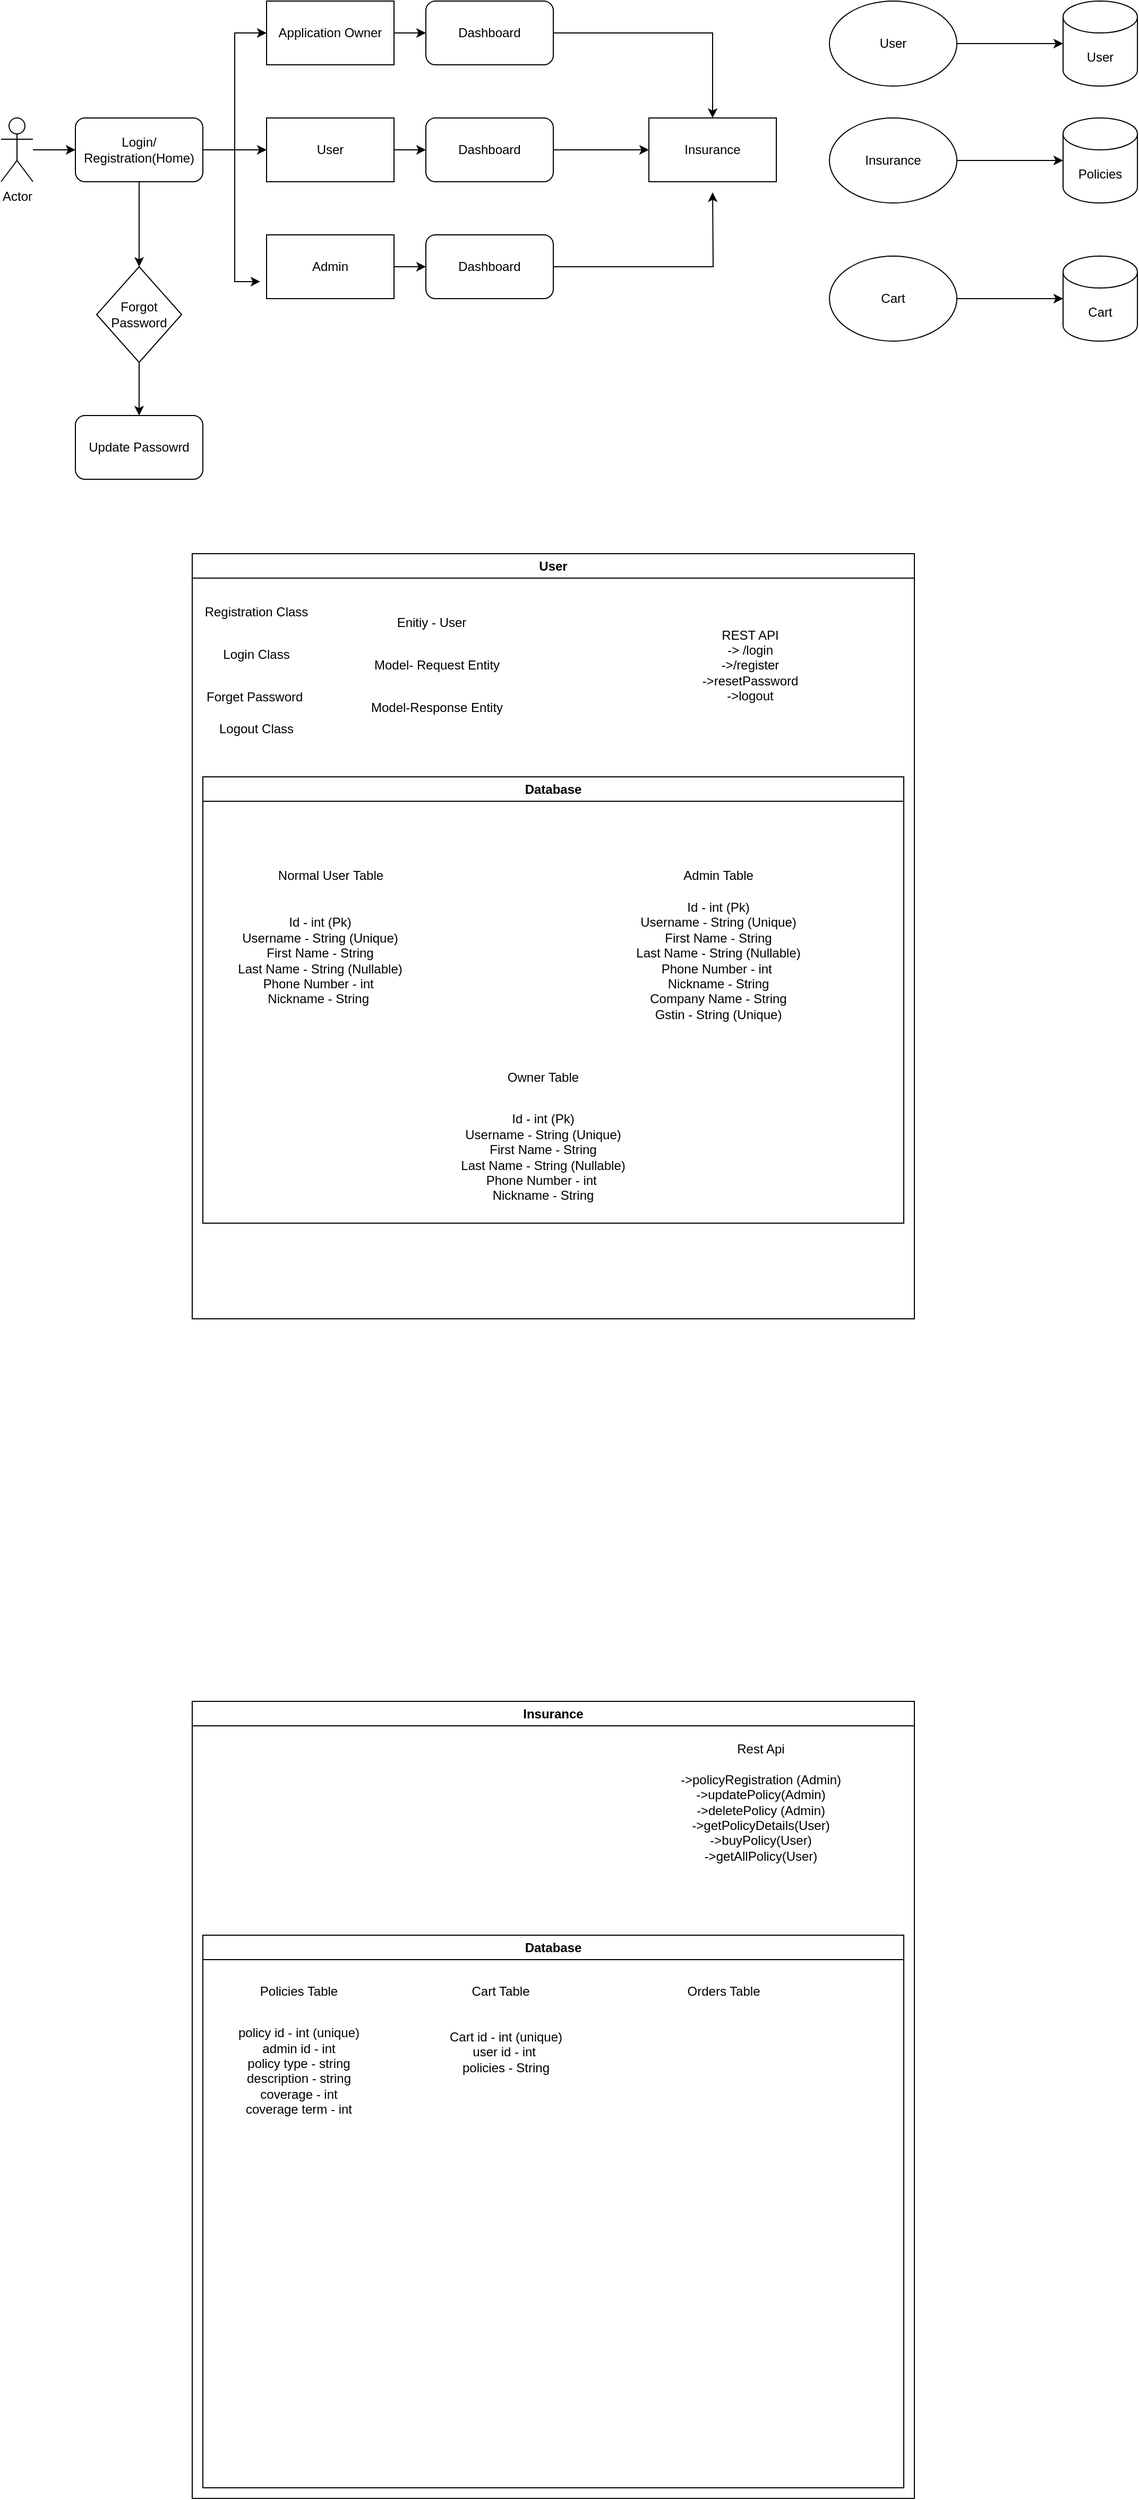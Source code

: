 <mxfile version="22.0.8" type="device" pages="3">
  <diagram name="Page-1" id="0g92VVcC2CIgarJ6K-YE">
    <mxGraphModel dx="1674" dy="597" grid="1" gridSize="10" guides="1" tooltips="1" connect="1" arrows="1" fold="1" page="1" pageScale="1" pageWidth="1169" pageHeight="1654" math="0" shadow="0">
      <root>
        <mxCell id="0" />
        <mxCell id="1" parent="0" />
        <mxCell id="Cr-SFjdWEyoEVIL_J9Z0-6" value="" style="edgeStyle=orthogonalEdgeStyle;rounded=0;orthogonalLoop=1;jettySize=auto;html=1;" parent="1" source="Cr-SFjdWEyoEVIL_J9Z0-1" target="Cr-SFjdWEyoEVIL_J9Z0-4" edge="1">
          <mxGeometry relative="1" as="geometry" />
        </mxCell>
        <mxCell id="Cr-SFjdWEyoEVIL_J9Z0-1" value="Actor" style="shape=umlActor;verticalLabelPosition=bottom;verticalAlign=top;html=1;outlineConnect=0;" parent="1" vertex="1">
          <mxGeometry x="40" y="190" width="30" height="60" as="geometry" />
        </mxCell>
        <mxCell id="Cr-SFjdWEyoEVIL_J9Z0-15" value="" style="edgeStyle=orthogonalEdgeStyle;rounded=0;orthogonalLoop=1;jettySize=auto;html=1;" parent="1" source="Cr-SFjdWEyoEVIL_J9Z0-4" target="Cr-SFjdWEyoEVIL_J9Z0-14" edge="1">
          <mxGeometry relative="1" as="geometry" />
        </mxCell>
        <mxCell id="Cr-SFjdWEyoEVIL_J9Z0-18" value="" style="edgeStyle=orthogonalEdgeStyle;rounded=0;orthogonalLoop=1;jettySize=auto;html=1;entryX=0;entryY=0.5;entryDx=0;entryDy=0;" parent="1" source="Cr-SFjdWEyoEVIL_J9Z0-4" target="Cr-SFjdWEyoEVIL_J9Z0-12" edge="1">
          <mxGeometry relative="1" as="geometry">
            <mxPoint x="200" y="110" as="targetPoint" />
          </mxGeometry>
        </mxCell>
        <mxCell id="Cr-SFjdWEyoEVIL_J9Z0-28" value="" style="edgeStyle=orthogonalEdgeStyle;rounded=0;orthogonalLoop=1;jettySize=auto;html=1;" parent="1" source="Cr-SFjdWEyoEVIL_J9Z0-4" target="Cr-SFjdWEyoEVIL_J9Z0-27" edge="1">
          <mxGeometry relative="1" as="geometry" />
        </mxCell>
        <mxCell id="Cr-SFjdWEyoEVIL_J9Z0-4" value="Login/ Registration(Home)" style="rounded=1;whiteSpace=wrap;html=1;" parent="1" vertex="1">
          <mxGeometry x="110" y="190" width="120" height="60" as="geometry" />
        </mxCell>
        <mxCell id="Cr-SFjdWEyoEVIL_J9Z0-37" value="" style="edgeStyle=orthogonalEdgeStyle;rounded=0;orthogonalLoop=1;jettySize=auto;html=1;" parent="1" source="Cr-SFjdWEyoEVIL_J9Z0-5" target="Cr-SFjdWEyoEVIL_J9Z0-36" edge="1">
          <mxGeometry relative="1" as="geometry" />
        </mxCell>
        <mxCell id="Cr-SFjdWEyoEVIL_J9Z0-5" value="Dashboard" style="rounded=1;whiteSpace=wrap;html=1;" parent="1" vertex="1">
          <mxGeometry x="440" y="190" width="120" height="60" as="geometry" />
        </mxCell>
        <mxCell id="Cr-SFjdWEyoEVIL_J9Z0-38" style="edgeStyle=orthogonalEdgeStyle;rounded=0;orthogonalLoop=1;jettySize=auto;html=1;" parent="1" source="Cr-SFjdWEyoEVIL_J9Z0-9" target="Cr-SFjdWEyoEVIL_J9Z0-36" edge="1">
          <mxGeometry relative="1" as="geometry" />
        </mxCell>
        <mxCell id="Cr-SFjdWEyoEVIL_J9Z0-9" value="Dashboard" style="rounded=1;whiteSpace=wrap;html=1;" parent="1" vertex="1">
          <mxGeometry x="440" y="80" width="120" height="60" as="geometry" />
        </mxCell>
        <mxCell id="Cr-SFjdWEyoEVIL_J9Z0-39" style="edgeStyle=orthogonalEdgeStyle;rounded=0;orthogonalLoop=1;jettySize=auto;html=1;" parent="1" source="Cr-SFjdWEyoEVIL_J9Z0-10" edge="1">
          <mxGeometry relative="1" as="geometry">
            <mxPoint x="710" y="260" as="targetPoint" />
          </mxGeometry>
        </mxCell>
        <mxCell id="Cr-SFjdWEyoEVIL_J9Z0-10" value="Dashboard" style="rounded=1;whiteSpace=wrap;html=1;" parent="1" vertex="1">
          <mxGeometry x="440" y="300" width="120" height="60" as="geometry" />
        </mxCell>
        <mxCell id="Cr-SFjdWEyoEVIL_J9Z0-22" value="" style="edgeStyle=orthogonalEdgeStyle;rounded=0;orthogonalLoop=1;jettySize=auto;html=1;" parent="1" source="Cr-SFjdWEyoEVIL_J9Z0-11" target="Cr-SFjdWEyoEVIL_J9Z0-10" edge="1">
          <mxGeometry relative="1" as="geometry" />
        </mxCell>
        <mxCell id="Cr-SFjdWEyoEVIL_J9Z0-11" value="Admin" style="rounded=0;whiteSpace=wrap;html=1;" parent="1" vertex="1">
          <mxGeometry x="290" y="300" width="120" height="60" as="geometry" />
        </mxCell>
        <mxCell id="Cr-SFjdWEyoEVIL_J9Z0-20" value="" style="edgeStyle=orthogonalEdgeStyle;rounded=0;orthogonalLoop=1;jettySize=auto;html=1;" parent="1" source="Cr-SFjdWEyoEVIL_J9Z0-12" target="Cr-SFjdWEyoEVIL_J9Z0-9" edge="1">
          <mxGeometry relative="1" as="geometry" />
        </mxCell>
        <mxCell id="Cr-SFjdWEyoEVIL_J9Z0-12" value="Application Owner" style="rounded=0;whiteSpace=wrap;html=1;" parent="1" vertex="1">
          <mxGeometry x="290" y="80" width="120" height="60" as="geometry" />
        </mxCell>
        <mxCell id="Cr-SFjdWEyoEVIL_J9Z0-21" value="" style="edgeStyle=orthogonalEdgeStyle;rounded=0;orthogonalLoop=1;jettySize=auto;html=1;" parent="1" source="Cr-SFjdWEyoEVIL_J9Z0-14" target="Cr-SFjdWEyoEVIL_J9Z0-5" edge="1">
          <mxGeometry relative="1" as="geometry" />
        </mxCell>
        <mxCell id="Cr-SFjdWEyoEVIL_J9Z0-14" value="User" style="rounded=0;whiteSpace=wrap;html=1;" parent="1" vertex="1">
          <mxGeometry x="290" y="190" width="120" height="60" as="geometry" />
        </mxCell>
        <mxCell id="Cr-SFjdWEyoEVIL_J9Z0-19" style="edgeStyle=orthogonalEdgeStyle;rounded=0;orthogonalLoop=1;jettySize=auto;html=1;entryX=-0.05;entryY=0.733;entryDx=0;entryDy=0;entryPerimeter=0;" parent="1" source="Cr-SFjdWEyoEVIL_J9Z0-4" target="Cr-SFjdWEyoEVIL_J9Z0-11" edge="1">
          <mxGeometry relative="1" as="geometry">
            <Array as="points">
              <mxPoint x="260" y="220" />
              <mxPoint x="260" y="344" />
            </Array>
          </mxGeometry>
        </mxCell>
        <mxCell id="Cr-SFjdWEyoEVIL_J9Z0-23" value="User" style="shape=cylinder3;whiteSpace=wrap;html=1;boundedLbl=1;backgroundOutline=1;size=15;" parent="1" vertex="1">
          <mxGeometry x="1040" y="80" width="70" height="80" as="geometry" />
        </mxCell>
        <mxCell id="Cr-SFjdWEyoEVIL_J9Z0-24" value="Policies" style="shape=cylinder3;whiteSpace=wrap;html=1;boundedLbl=1;backgroundOutline=1;size=15;" parent="1" vertex="1">
          <mxGeometry x="1040" y="190" width="70" height="80" as="geometry" />
        </mxCell>
        <mxCell id="Cr-SFjdWEyoEVIL_J9Z0-26" value="Cart" style="shape=cylinder3;whiteSpace=wrap;html=1;boundedLbl=1;backgroundOutline=1;size=15;" parent="1" vertex="1">
          <mxGeometry x="1040" y="320" width="70" height="80" as="geometry" />
        </mxCell>
        <mxCell id="Cr-SFjdWEyoEVIL_J9Z0-30" value="" style="edgeStyle=orthogonalEdgeStyle;rounded=0;orthogonalLoop=1;jettySize=auto;html=1;" parent="1" source="Cr-SFjdWEyoEVIL_J9Z0-27" target="Cr-SFjdWEyoEVIL_J9Z0-29" edge="1">
          <mxGeometry relative="1" as="geometry" />
        </mxCell>
        <mxCell id="Cr-SFjdWEyoEVIL_J9Z0-27" value="Forgot Password" style="rhombus;whiteSpace=wrap;html=1;" parent="1" vertex="1">
          <mxGeometry x="130" y="330" width="80" height="90" as="geometry" />
        </mxCell>
        <mxCell id="Cr-SFjdWEyoEVIL_J9Z0-29" value="Update Passowrd" style="rounded=1;whiteSpace=wrap;html=1;" parent="1" vertex="1">
          <mxGeometry x="110" y="470" width="120" height="60" as="geometry" />
        </mxCell>
        <mxCell id="Cr-SFjdWEyoEVIL_J9Z0-36" value="Insurance" style="rounded=0;whiteSpace=wrap;html=1;" parent="1" vertex="1">
          <mxGeometry x="650" y="190" width="120" height="60" as="geometry" />
        </mxCell>
        <mxCell id="Cr-SFjdWEyoEVIL_J9Z0-43" value="" style="edgeStyle=orthogonalEdgeStyle;rounded=0;orthogonalLoop=1;jettySize=auto;html=1;" parent="1" source="Cr-SFjdWEyoEVIL_J9Z0-40" target="Cr-SFjdWEyoEVIL_J9Z0-23" edge="1">
          <mxGeometry relative="1" as="geometry" />
        </mxCell>
        <mxCell id="Cr-SFjdWEyoEVIL_J9Z0-40" value="User" style="ellipse;whiteSpace=wrap;html=1;" parent="1" vertex="1">
          <mxGeometry x="820" y="80" width="120" height="80" as="geometry" />
        </mxCell>
        <mxCell id="Cr-SFjdWEyoEVIL_J9Z0-42" value="" style="edgeStyle=orthogonalEdgeStyle;rounded=0;orthogonalLoop=1;jettySize=auto;html=1;" parent="1" source="Cr-SFjdWEyoEVIL_J9Z0-41" target="Cr-SFjdWEyoEVIL_J9Z0-24" edge="1">
          <mxGeometry relative="1" as="geometry" />
        </mxCell>
        <mxCell id="Cr-SFjdWEyoEVIL_J9Z0-41" value="Insurance" style="ellipse;whiteSpace=wrap;html=1;" parent="1" vertex="1">
          <mxGeometry x="820" y="190" width="120" height="80" as="geometry" />
        </mxCell>
        <mxCell id="Cr-SFjdWEyoEVIL_J9Z0-45" value="" style="edgeStyle=orthogonalEdgeStyle;rounded=0;orthogonalLoop=1;jettySize=auto;html=1;" parent="1" source="Cr-SFjdWEyoEVIL_J9Z0-44" target="Cr-SFjdWEyoEVIL_J9Z0-26" edge="1">
          <mxGeometry relative="1" as="geometry" />
        </mxCell>
        <mxCell id="Cr-SFjdWEyoEVIL_J9Z0-44" value="Cart" style="ellipse;whiteSpace=wrap;html=1;" parent="1" vertex="1">
          <mxGeometry x="820" y="320" width="120" height="80" as="geometry" />
        </mxCell>
        <mxCell id="Cr-SFjdWEyoEVIL_J9Z0-47" value="User" style="swimlane;whiteSpace=wrap;html=1;" parent="1" vertex="1">
          <mxGeometry x="220" y="600" width="680" height="720" as="geometry">
            <mxRectangle x="220" y="600" width="70" height="30" as="alternateBounds" />
          </mxGeometry>
        </mxCell>
        <mxCell id="Cr-SFjdWEyoEVIL_J9Z0-49" value="Enitiy - User" style="text;html=1;align=center;verticalAlign=middle;resizable=0;points=[];autosize=1;strokeColor=none;fillColor=none;" parent="Cr-SFjdWEyoEVIL_J9Z0-47" vertex="1">
          <mxGeometry x="180" y="50" width="90" height="30" as="geometry" />
        </mxCell>
        <mxCell id="Cr-SFjdWEyoEVIL_J9Z0-50" value="Registration Class" style="text;html=1;align=center;verticalAlign=middle;resizable=0;points=[];autosize=1;strokeColor=none;fillColor=none;" parent="Cr-SFjdWEyoEVIL_J9Z0-47" vertex="1">
          <mxGeometry y="40" width="120" height="30" as="geometry" />
        </mxCell>
        <mxCell id="Cr-SFjdWEyoEVIL_J9Z0-51" value="Login Class" style="text;html=1;align=center;verticalAlign=middle;resizable=0;points=[];autosize=1;strokeColor=none;fillColor=none;" parent="Cr-SFjdWEyoEVIL_J9Z0-47" vertex="1">
          <mxGeometry x="15" y="80" width="90" height="30" as="geometry" />
        </mxCell>
        <mxCell id="Cr-SFjdWEyoEVIL_J9Z0-52" value="Forget Password&amp;nbsp;" style="text;html=1;align=center;verticalAlign=middle;resizable=0;points=[];autosize=1;strokeColor=none;fillColor=none;" parent="Cr-SFjdWEyoEVIL_J9Z0-47" vertex="1">
          <mxGeometry y="120" width="120" height="30" as="geometry" />
        </mxCell>
        <mxCell id="Cr-SFjdWEyoEVIL_J9Z0-53" value="Model- Request Entity" style="text;html=1;align=center;verticalAlign=middle;resizable=0;points=[];autosize=1;strokeColor=none;fillColor=none;" parent="Cr-SFjdWEyoEVIL_J9Z0-47" vertex="1">
          <mxGeometry x="160" y="90" width="140" height="30" as="geometry" />
        </mxCell>
        <mxCell id="Cr-SFjdWEyoEVIL_J9Z0-55" value="Model-Response Entity" style="text;html=1;align=center;verticalAlign=middle;resizable=0;points=[];autosize=1;strokeColor=none;fillColor=none;" parent="Cr-SFjdWEyoEVIL_J9Z0-47" vertex="1">
          <mxGeometry x="155" y="130" width="150" height="30" as="geometry" />
        </mxCell>
        <mxCell id="Cr-SFjdWEyoEVIL_J9Z0-58" value="Logout Class" style="text;html=1;align=center;verticalAlign=middle;resizable=0;points=[];autosize=1;strokeColor=none;fillColor=none;" parent="Cr-SFjdWEyoEVIL_J9Z0-47" vertex="1">
          <mxGeometry x="15" y="150" width="90" height="30" as="geometry" />
        </mxCell>
        <mxCell id="Cr-SFjdWEyoEVIL_J9Z0-61" value="Database" style="swimlane;whiteSpace=wrap;html=1;" parent="Cr-SFjdWEyoEVIL_J9Z0-47" vertex="1">
          <mxGeometry x="10" y="210" width="660" height="420" as="geometry" />
        </mxCell>
        <mxCell id="Cr-SFjdWEyoEVIL_J9Z0-62" value="Id - int (Pk)&lt;br&gt;Username - String (Unique)&lt;br&gt;First Name - String&lt;br&gt;Last Name - String (Nullable)&lt;br&gt;Phone Number - int&amp;nbsp;&lt;br&gt;Nickname - String&amp;nbsp;" style="text;html=1;align=center;verticalAlign=middle;resizable=0;points=[];autosize=1;strokeColor=none;fillColor=none;" parent="Cr-SFjdWEyoEVIL_J9Z0-61" vertex="1">
          <mxGeometry x="20" y="123" width="180" height="100" as="geometry" />
        </mxCell>
        <mxCell id="Cr-SFjdWEyoEVIL_J9Z0-63" value="Normal User Table" style="text;html=1;align=center;verticalAlign=middle;resizable=0;points=[];autosize=1;strokeColor=none;fillColor=none;" parent="Cr-SFjdWEyoEVIL_J9Z0-61" vertex="1">
          <mxGeometry x="60" y="78" width="120" height="30" as="geometry" />
        </mxCell>
        <mxCell id="Cr-SFjdWEyoEVIL_J9Z0-64" value="Admin Table" style="text;html=1;align=center;verticalAlign=middle;resizable=0;points=[];autosize=1;strokeColor=none;fillColor=none;" parent="Cr-SFjdWEyoEVIL_J9Z0-61" vertex="1">
          <mxGeometry x="440" y="78" width="90" height="30" as="geometry" />
        </mxCell>
        <mxCell id="Cr-SFjdWEyoEVIL_J9Z0-65" value="Id - int (Pk)&lt;br style=&quot;border-color: var(--border-color);&quot;&gt;Username - String (Unique)&lt;br style=&quot;border-color: var(--border-color);&quot;&gt;First Name - String&lt;br style=&quot;border-color: var(--border-color);&quot;&gt;Last Name - String (Nullable)&lt;br style=&quot;border-color: var(--border-color);&quot;&gt;Phone Number - int&amp;nbsp;&lt;br style=&quot;border-color: var(--border-color);&quot;&gt;Nickname - String&lt;br&gt;Company Name - String&lt;br&gt;Gstin - String (Unique)" style="text;html=1;align=center;verticalAlign=middle;resizable=0;points=[];autosize=1;strokeColor=none;fillColor=none;" parent="Cr-SFjdWEyoEVIL_J9Z0-61" vertex="1">
          <mxGeometry x="395" y="108" width="180" height="130" as="geometry" />
        </mxCell>
        <mxCell id="Cr-SFjdWEyoEVIL_J9Z0-68" value="Id - int (Pk)&lt;br style=&quot;border-color: var(--border-color);&quot;&gt;Username - String (Unique)&lt;br style=&quot;border-color: var(--border-color);&quot;&gt;First Name - String&lt;br style=&quot;border-color: var(--border-color);&quot;&gt;Last Name - String (Nullable)&lt;br style=&quot;border-color: var(--border-color);&quot;&gt;Phone Number - int&amp;nbsp;&lt;br style=&quot;border-color: var(--border-color);&quot;&gt;Nickname - String&lt;br&gt;" style="text;html=1;align=center;verticalAlign=middle;resizable=0;points=[];autosize=1;strokeColor=none;fillColor=none;" parent="Cr-SFjdWEyoEVIL_J9Z0-61" vertex="1">
          <mxGeometry x="230" y="308" width="180" height="100" as="geometry" />
        </mxCell>
        <mxCell id="Cr-SFjdWEyoEVIL_J9Z0-67" value="Owner Table" style="text;html=1;align=center;verticalAlign=middle;resizable=0;points=[];autosize=1;strokeColor=none;fillColor=none;" parent="Cr-SFjdWEyoEVIL_J9Z0-61" vertex="1">
          <mxGeometry x="275" y="268" width="90" height="30" as="geometry" />
        </mxCell>
        <mxCell id="Cr-SFjdWEyoEVIL_J9Z0-70" value="REST API&lt;br&gt;-&amp;gt; /login&lt;br&gt;-&amp;gt;/register&lt;br&gt;-&amp;gt;resetPassword&lt;br&gt;-&amp;gt;logout" style="text;html=1;align=center;verticalAlign=middle;resizable=0;points=[];autosize=1;strokeColor=none;fillColor=none;" parent="Cr-SFjdWEyoEVIL_J9Z0-47" vertex="1">
          <mxGeometry x="470" y="60" width="110" height="90" as="geometry" />
        </mxCell>
        <mxCell id="Cr-SFjdWEyoEVIL_J9Z0-57" value="Insurance" style="swimlane;whiteSpace=wrap;html=1;" parent="1" vertex="1">
          <mxGeometry x="220" y="1680" width="680" height="750" as="geometry">
            <mxRectangle x="560" y="1380" width="100" height="30" as="alternateBounds" />
          </mxGeometry>
        </mxCell>
        <mxCell id="Cr-SFjdWEyoEVIL_J9Z0-72" value="Database" style="swimlane;whiteSpace=wrap;html=1;" parent="Cr-SFjdWEyoEVIL_J9Z0-57" vertex="1">
          <mxGeometry x="10" y="220" width="660" height="520" as="geometry" />
        </mxCell>
        <mxCell id="Cr-SFjdWEyoEVIL_J9Z0-76" value="policy id - int (unique)&lt;br&gt;admin id - int&lt;br&gt;policy type - string&lt;br&gt;description - string&lt;br&gt;coverage - int&lt;br&gt;coverage term - int&lt;br&gt;&lt;br&gt;" style="text;html=1;align=center;verticalAlign=middle;resizable=0;points=[];autosize=1;strokeColor=none;fillColor=none;" parent="Cr-SFjdWEyoEVIL_J9Z0-72" vertex="1">
          <mxGeometry x="20" y="80" width="140" height="110" as="geometry" />
        </mxCell>
        <mxCell id="Cr-SFjdWEyoEVIL_J9Z0-75" value="Policies Table" style="text;html=1;align=center;verticalAlign=middle;resizable=0;points=[];autosize=1;strokeColor=none;fillColor=none;" parent="Cr-SFjdWEyoEVIL_J9Z0-72" vertex="1">
          <mxGeometry x="40" y="38" width="100" height="30" as="geometry" />
        </mxCell>
        <mxCell id="Cr-SFjdWEyoEVIL_J9Z0-79" value="Cart id - int (unique)&lt;br&gt;user id - int&amp;nbsp;&lt;br&gt;policies - String&lt;br&gt;" style="text;html=1;align=center;verticalAlign=middle;resizable=0;points=[];autosize=1;strokeColor=none;fillColor=none;" parent="Cr-SFjdWEyoEVIL_J9Z0-72" vertex="1">
          <mxGeometry x="220" y="80" width="130" height="60" as="geometry" />
        </mxCell>
        <mxCell id="Cr-SFjdWEyoEVIL_J9Z0-74" value="Rest Api&lt;br&gt;&lt;br&gt;-&amp;gt;policyRegistration (Admin)&lt;br&gt;-&amp;gt;updatePolicy(Admin)&lt;br&gt;-&amp;gt;deletePolicy (Admin)&lt;br&gt;-&amp;gt;getPolicyDetails(User)&lt;br&gt;-&amp;gt;buyPolicy(User)&lt;br&gt;-&amp;gt;getAllPolicy(User)&lt;br&gt;" style="text;html=1;align=center;verticalAlign=middle;resizable=0;points=[];autosize=1;strokeColor=none;fillColor=none;" parent="Cr-SFjdWEyoEVIL_J9Z0-57" vertex="1">
          <mxGeometry x="450" y="30" width="170" height="130" as="geometry" />
        </mxCell>
        <mxCell id="Cr-SFjdWEyoEVIL_J9Z0-77" value="Cart Table" style="text;html=1;align=center;verticalAlign=middle;resizable=0;points=[];autosize=1;strokeColor=none;fillColor=none;" parent="1" vertex="1">
          <mxGeometry x="470" y="1938" width="80" height="30" as="geometry" />
        </mxCell>
        <mxCell id="Cr-SFjdWEyoEVIL_J9Z0-78" value="Orders Table" style="text;html=1;align=center;verticalAlign=middle;resizable=0;points=[];autosize=1;strokeColor=none;fillColor=none;" parent="1" vertex="1">
          <mxGeometry x="675" y="1938" width="90" height="30" as="geometry" />
        </mxCell>
      </root>
    </mxGraphModel>
  </diagram>
  <diagram id="xOc1Vd0ODG9BR9KPqZYE" name="Page-2">
    <mxGraphModel dx="3389" dy="2458" grid="1" gridSize="10" guides="1" tooltips="1" connect="1" arrows="1" fold="1" page="1" pageScale="1" pageWidth="1169" pageHeight="1654" math="0" shadow="0">
      <root>
        <mxCell id="0" />
        <mxCell id="1" style="" parent="0" />
        <mxCell id="MKCpzPDbQuti2jgdgYdK-6" value="" style="whiteSpace=wrap;html=1;aspect=fixed;" vertex="1" parent="1">
          <mxGeometry x="160" y="40" width="790" height="790" as="geometry" />
        </mxCell>
        <mxCell id="MKCpzPDbQuti2jgdgYdK-1" value="User Authentication" style="ellipse;whiteSpace=wrap;html=1;" vertex="1" parent="1">
          <mxGeometry x="470" y="70" width="160" height="110" as="geometry" />
        </mxCell>
        <mxCell id="MKCpzPDbQuti2jgdgYdK-9" style="edgeStyle=orthogonalEdgeStyle;rounded=0;orthogonalLoop=1;jettySize=auto;html=1;entryX=0.75;entryY=0;entryDx=0;entryDy=0;" edge="1" parent="1" source="MKCpzPDbQuti2jgdgYdK-2" target="MKCpzPDbQuti2jgdgYdK-7">
          <mxGeometry relative="1" as="geometry">
            <mxPoint x="-260.0" y="400" as="targetPoint" />
          </mxGeometry>
        </mxCell>
        <mxCell id="MKCpzPDbQuti2jgdgYdK-2" value="Insurance-ms" style="ellipse;whiteSpace=wrap;html=1;" vertex="1" parent="1">
          <mxGeometry x="470" y="210" width="160" height="110" as="geometry" />
        </mxCell>
        <mxCell id="MKCpzPDbQuti2jgdgYdK-3" value="Insurance-Cart" style="ellipse;whiteSpace=wrap;html=1;" vertex="1" parent="1">
          <mxGeometry x="470" y="360" width="160" height="110" as="geometry" />
        </mxCell>
        <mxCell id="MKCpzPDbQuti2jgdgYdK-11" style="edgeStyle=orthogonalEdgeStyle;rounded=0;orthogonalLoop=1;jettySize=auto;html=1;entryX=0.814;entryY=1.05;entryDx=0;entryDy=0;entryPerimeter=0;" edge="1" parent="1" source="MKCpzPDbQuti2jgdgYdK-4" target="MKCpzPDbQuti2jgdgYdK-7">
          <mxGeometry relative="1" as="geometry">
            <mxPoint x="-340.0" y="500" as="targetPoint" />
            <Array as="points">
              <mxPoint x="-119" y="570" />
            </Array>
          </mxGeometry>
        </mxCell>
        <mxCell id="MKCpzPDbQuti2jgdgYdK-4" value="Feedback" style="ellipse;whiteSpace=wrap;html=1;" vertex="1" parent="1">
          <mxGeometry x="465" y="510" width="170" height="120" as="geometry" />
        </mxCell>
        <mxCell id="MKCpzPDbQuti2jgdgYdK-5" value="Discount" style="ellipse;whiteSpace=wrap;html=1;" vertex="1" parent="1">
          <mxGeometry x="465" y="670" width="170" height="130" as="geometry" />
        </mxCell>
        <mxCell id="MKCpzPDbQuti2jgdgYdK-7" value="API GATEWAY" style="rounded=1;whiteSpace=wrap;html=1;" vertex="1" parent="1">
          <mxGeometry x="-290" y="370" width="210" height="120" as="geometry" />
        </mxCell>
        <mxCell id="MKCpzPDbQuti2jgdgYdK-8" style="edgeStyle=orthogonalEdgeStyle;rounded=0;orthogonalLoop=1;jettySize=auto;html=1;entryX=0.568;entryY=-0.014;entryDx=0;entryDy=0;entryPerimeter=0;" edge="1" parent="1" source="MKCpzPDbQuti2jgdgYdK-1" target="MKCpzPDbQuti2jgdgYdK-7">
          <mxGeometry relative="1" as="geometry" />
        </mxCell>
        <mxCell id="MKCpzPDbQuti2jgdgYdK-10" style="edgeStyle=orthogonalEdgeStyle;rounded=0;orthogonalLoop=1;jettySize=auto;html=1;entryX=1.029;entryY=0.375;entryDx=0;entryDy=0;entryPerimeter=0;" edge="1" parent="1" source="MKCpzPDbQuti2jgdgYdK-3" target="MKCpzPDbQuti2jgdgYdK-7">
          <mxGeometry relative="1" as="geometry" />
        </mxCell>
        <mxCell id="MKCpzPDbQuti2jgdgYdK-12" style="edgeStyle=orthogonalEdgeStyle;rounded=0;orthogonalLoop=1;jettySize=auto;html=1;entryX=0.571;entryY=1;entryDx=0;entryDy=0;entryPerimeter=0;" edge="1" parent="1" source="MKCpzPDbQuti2jgdgYdK-5" target="MKCpzPDbQuti2jgdgYdK-7">
          <mxGeometry relative="1" as="geometry" />
        </mxCell>
        <mxCell id="MKCpzPDbQuti2jgdgYdK-13" value="Online-Insurance" style="shape=cylinder3;whiteSpace=wrap;html=1;boundedLbl=1;backgroundOutline=1;size=15;" vertex="1" parent="1">
          <mxGeometry x="1150" y="332.5" width="170" height="165" as="geometry" />
        </mxCell>
        <mxCell id="M67dnTEeTjl4BfEgfXsM-2" style="edgeStyle=orthogonalEdgeStyle;rounded=0;orthogonalLoop=1;jettySize=auto;html=1;entryX=0.5;entryY=1;entryDx=0;entryDy=0;entryPerimeter=0;" edge="1" parent="1" source="MKCpzPDbQuti2jgdgYdK-5" target="MKCpzPDbQuti2jgdgYdK-13">
          <mxGeometry relative="1" as="geometry">
            <mxPoint x="1110" y="400" as="targetPoint" />
          </mxGeometry>
        </mxCell>
        <mxCell id="M67dnTEeTjl4BfEgfXsM-3" style="edgeStyle=orthogonalEdgeStyle;rounded=0;orthogonalLoop=1;jettySize=auto;html=1;entryX=0;entryY=0;entryDx=0;entryDy=116.25;entryPerimeter=0;" edge="1" parent="1" source="MKCpzPDbQuti2jgdgYdK-4" target="MKCpzPDbQuti2jgdgYdK-13">
          <mxGeometry relative="1" as="geometry" />
        </mxCell>
        <mxCell id="M67dnTEeTjl4BfEgfXsM-4" style="edgeStyle=orthogonalEdgeStyle;rounded=0;orthogonalLoop=1;jettySize=auto;html=1;entryX=0.5;entryY=0;entryDx=0;entryDy=0;entryPerimeter=0;" edge="1" parent="1" source="MKCpzPDbQuti2jgdgYdK-1" target="MKCpzPDbQuti2jgdgYdK-13">
          <mxGeometry relative="1" as="geometry" />
        </mxCell>
        <mxCell id="M67dnTEeTjl4BfEgfXsM-5" style="edgeStyle=orthogonalEdgeStyle;rounded=0;orthogonalLoop=1;jettySize=auto;html=1;entryX=0;entryY=0.5;entryDx=0;entryDy=0;entryPerimeter=0;" edge="1" parent="1" source="MKCpzPDbQuti2jgdgYdK-3" target="MKCpzPDbQuti2jgdgYdK-13">
          <mxGeometry relative="1" as="geometry" />
        </mxCell>
        <mxCell id="M67dnTEeTjl4BfEgfXsM-6" style="edgeStyle=orthogonalEdgeStyle;rounded=0;orthogonalLoop=1;jettySize=auto;html=1;entryX=0;entryY=0;entryDx=0;entryDy=48.75;entryPerimeter=0;" edge="1" parent="1" source="MKCpzPDbQuti2jgdgYdK-2" target="MKCpzPDbQuti2jgdgYdK-13">
          <mxGeometry relative="1" as="geometry" />
        </mxCell>
        <mxCell id="M67dnTEeTjl4BfEgfXsM-8" value="&lt;font style=&quot;font-size: 36px;&quot;&gt;Microservices&lt;/font&gt;" style="text;html=1;align=center;verticalAlign=middle;resizable=0;points=[];autosize=1;strokeColor=none;fillColor=none;" vertex="1" parent="1">
          <mxGeometry x="435" y="-30" width="240" height="60" as="geometry" />
        </mxCell>
        <mxCell id="M67dnTEeTjl4BfEgfXsM-11" value="Users" style="swimlane;whiteSpace=wrap;html=1;" vertex="1" parent="1">
          <mxGeometry x="-230" y="1230" width="250" height="460" as="geometry" />
        </mxCell>
        <mxCell id="M67dnTEeTjl4BfEgfXsM-12" value="&lt;span style=&quot;font-size: 18px;&quot;&gt;user_id&lt;/span&gt;" style="text;html=1;align=center;verticalAlign=middle;resizable=0;points=[];autosize=1;strokeColor=none;fillColor=none;" vertex="1" parent="M67dnTEeTjl4BfEgfXsM-11">
          <mxGeometry x="82.5" y="40" width="80" height="40" as="geometry" />
        </mxCell>
        <mxCell id="M67dnTEeTjl4BfEgfXsM-14" value="&lt;span style=&quot;font-size: 18px;&quot;&gt;username&lt;/span&gt;" style="text;html=1;align=center;verticalAlign=middle;resizable=0;points=[];autosize=1;strokeColor=none;fillColor=none;" vertex="1" parent="M67dnTEeTjl4BfEgfXsM-11">
          <mxGeometry x="72.5" y="80" width="100" height="40" as="geometry" />
        </mxCell>
        <mxCell id="M67dnTEeTjl4BfEgfXsM-15" value="&lt;span style=&quot;font-size: 18px;&quot;&gt;password&lt;/span&gt;" style="text;html=1;align=center;verticalAlign=middle;resizable=0;points=[];autosize=1;strokeColor=none;fillColor=none;" vertex="1" parent="M67dnTEeTjl4BfEgfXsM-11">
          <mxGeometry x="77.5" y="120" width="100" height="40" as="geometry" />
        </mxCell>
        <mxCell id="M67dnTEeTjl4BfEgfXsM-16" value="&lt;span style=&quot;font-size: 18px;&quot;&gt;firstname&lt;/span&gt;" style="text;html=1;align=center;verticalAlign=middle;resizable=0;points=[];autosize=1;strokeColor=none;fillColor=none;" vertex="1" parent="M67dnTEeTjl4BfEgfXsM-11">
          <mxGeometry x="72.5" y="160" width="100" height="40" as="geometry" />
        </mxCell>
        <mxCell id="M67dnTEeTjl4BfEgfXsM-17" value="&lt;span style=&quot;font-size: 18px;&quot;&gt;lastname&lt;/span&gt;" style="text;html=1;align=center;verticalAlign=middle;resizable=0;points=[];autosize=1;strokeColor=none;fillColor=none;" vertex="1" parent="M67dnTEeTjl4BfEgfXsM-11">
          <mxGeometry x="72.5" y="200" width="100" height="40" as="geometry" />
        </mxCell>
        <mxCell id="M67dnTEeTjl4BfEgfXsM-18" value="&lt;span style=&quot;font-size: 18px;&quot;&gt;phone_no&lt;/span&gt;" style="text;html=1;align=center;verticalAlign=middle;resizable=0;points=[];autosize=1;strokeColor=none;fillColor=none;" vertex="1" parent="M67dnTEeTjl4BfEgfXsM-11">
          <mxGeometry x="72.5" y="240" width="100" height="40" as="geometry" />
        </mxCell>
        <mxCell id="M67dnTEeTjl4BfEgfXsM-19" value="&lt;span style=&quot;font-size: 18px;&quot;&gt;email&lt;/span&gt;" style="text;html=1;align=center;verticalAlign=middle;resizable=0;points=[];autosize=1;strokeColor=none;fillColor=none;" vertex="1" parent="M67dnTEeTjl4BfEgfXsM-11">
          <mxGeometry x="77.5" y="280" width="70" height="40" as="geometry" />
        </mxCell>
        <mxCell id="M67dnTEeTjl4BfEgfXsM-20" value="&lt;span style=&quot;font-size: 18px;&quot;&gt;gender&lt;/span&gt;" style="text;html=1;align=center;verticalAlign=middle;resizable=0;points=[];autosize=1;strokeColor=none;fillColor=none;" vertex="1" parent="M67dnTEeTjl4BfEgfXsM-11">
          <mxGeometry x="72.5" y="320" width="80" height="40" as="geometry" />
        </mxCell>
        <mxCell id="M67dnTEeTjl4BfEgfXsM-21" value="&lt;span style=&quot;font-size: 18px;&quot;&gt;nickname&lt;/span&gt;" style="text;html=1;align=center;verticalAlign=middle;resizable=0;points=[];autosize=1;strokeColor=none;fillColor=none;" vertex="1" parent="M67dnTEeTjl4BfEgfXsM-11">
          <mxGeometry x="72.5" y="360" width="100" height="40" as="geometry" />
        </mxCell>
        <mxCell id="M67dnTEeTjl4BfEgfXsM-23" value="&lt;span style=&quot;font-size: 18px;&quot;&gt;user_type&lt;/span&gt;" style="text;html=1;align=center;verticalAlign=middle;resizable=0;points=[];autosize=1;strokeColor=none;fillColor=none;" vertex="1" parent="M67dnTEeTjl4BfEgfXsM-11">
          <mxGeometry x="72.5" y="400" width="100" height="40" as="geometry" />
        </mxCell>
        <mxCell id="M67dnTEeTjl4BfEgfXsM-13" value="&lt;font style=&quot;font-size: 24px;&quot;&gt;User Authentication&lt;/font&gt;" style="text;html=1;align=center;verticalAlign=middle;resizable=0;points=[];autosize=1;strokeColor=none;fillColor=none;" vertex="1" parent="1">
          <mxGeometry x="-230" y="1180" width="230" height="40" as="geometry" />
        </mxCell>
        <mxCell id="M67dnTEeTjl4BfEgfXsM-24" value="Policies" style="swimlane;whiteSpace=wrap;html=1;" vertex="1" parent="1">
          <mxGeometry x="210" y="1230" width="270" height="360" as="geometry" />
        </mxCell>
        <mxCell id="M67dnTEeTjl4BfEgfXsM-25" value="&lt;span style=&quot;font-size: 18px;&quot;&gt;policy_id&lt;/span&gt;" style="text;html=1;align=center;verticalAlign=middle;resizable=0;points=[];autosize=1;strokeColor=none;fillColor=none;" vertex="1" parent="M67dnTEeTjl4BfEgfXsM-24">
          <mxGeometry x="85" y="50" width="90" height="40" as="geometry" />
        </mxCell>
        <mxCell id="M67dnTEeTjl4BfEgfXsM-26" value="&lt;span style=&quot;font-size: 18px;&quot;&gt;policy_name&lt;/span&gt;" style="text;html=1;align=center;verticalAlign=middle;resizable=0;points=[];autosize=1;strokeColor=none;fillColor=none;" vertex="1" parent="M67dnTEeTjl4BfEgfXsM-24">
          <mxGeometry x="70" y="90" width="120" height="40" as="geometry" />
        </mxCell>
        <mxCell id="M67dnTEeTjl4BfEgfXsM-27" value="&lt;span style=&quot;font-size: 18px;&quot;&gt;company&lt;/span&gt;" style="text;html=1;align=center;verticalAlign=middle;resizable=0;points=[];autosize=1;strokeColor=none;fillColor=none;" vertex="1" parent="M67dnTEeTjl4BfEgfXsM-24">
          <mxGeometry x="85" y="130" width="100" height="40" as="geometry" />
        </mxCell>
        <mxCell id="M67dnTEeTjl4BfEgfXsM-28" value="&lt;span style=&quot;font-size: 18px;&quot;&gt;premium&lt;/span&gt;" style="text;html=1;align=center;verticalAlign=middle;resizable=0;points=[];autosize=1;strokeColor=none;fillColor=none;" vertex="1" parent="M67dnTEeTjl4BfEgfXsM-24">
          <mxGeometry x="85" y="170" width="90" height="40" as="geometry" />
        </mxCell>
        <mxCell id="M67dnTEeTjl4BfEgfXsM-29" value="&lt;span style=&quot;font-size: 18px;&quot;&gt;tenure&lt;/span&gt;" style="text;html=1;align=center;verticalAlign=middle;resizable=0;points=[];autosize=1;strokeColor=none;fillColor=none;" vertex="1" parent="M67dnTEeTjl4BfEgfXsM-24">
          <mxGeometry x="95" y="210" width="70" height="40" as="geometry" />
        </mxCell>
        <mxCell id="M67dnTEeTjl4BfEgfXsM-36" value="&lt;span style=&quot;font-size: 18px;&quot;&gt;coverage&lt;/span&gt;" style="text;html=1;align=center;verticalAlign=middle;resizable=0;points=[];autosize=1;strokeColor=none;fillColor=none;" vertex="1" parent="M67dnTEeTjl4BfEgfXsM-24">
          <mxGeometry x="80" y="250" width="100" height="40" as="geometry" />
        </mxCell>
        <mxCell id="M67dnTEeTjl4BfEgfXsM-33" value="&lt;span style=&quot;font-size: 18px;&quot;&gt;insurance_type_id&lt;/span&gt;" style="text;html=1;align=center;verticalAlign=middle;resizable=0;points=[];autosize=1;strokeColor=none;fillColor=none;" vertex="1" parent="M67dnTEeTjl4BfEgfXsM-24">
          <mxGeometry x="60" y="290" width="170" height="40" as="geometry" />
        </mxCell>
        <mxCell id="M67dnTEeTjl4BfEgfXsM-53" style="edgeStyle=orthogonalEdgeStyle;rounded=0;orthogonalLoop=1;jettySize=auto;html=1;entryX=0.5;entryY=0;entryDx=0;entryDy=0;" edge="1" parent="1" source="M67dnTEeTjl4BfEgfXsM-35" target="M67dnTEeTjl4BfEgfXsM-37">
          <mxGeometry relative="1" as="geometry" />
        </mxCell>
        <mxCell id="M67dnTEeTjl4BfEgfXsM-55" style="edgeStyle=orthogonalEdgeStyle;rounded=0;orthogonalLoop=1;jettySize=auto;html=1;entryX=0.5;entryY=0;entryDx=0;entryDy=0;" edge="1" parent="1" source="M67dnTEeTjl4BfEgfXsM-35" target="M67dnTEeTjl4BfEgfXsM-24">
          <mxGeometry relative="1" as="geometry" />
        </mxCell>
        <mxCell id="M67dnTEeTjl4BfEgfXsM-35" value="&lt;font style=&quot;font-size: 24px;&quot;&gt;Insurance-ms&lt;/font&gt;" style="text;html=1;align=center;verticalAlign=middle;resizable=0;points=[];autosize=1;strokeColor=none;fillColor=none;" vertex="1" parent="1">
          <mxGeometry x="410" y="1130" width="170" height="40" as="geometry" />
        </mxCell>
        <mxCell id="M67dnTEeTjl4BfEgfXsM-37" value="Insurance Type" style="swimlane;whiteSpace=wrap;html=1;" vertex="1" parent="1">
          <mxGeometry x="500" y="1230" width="270" height="140" as="geometry" />
        </mxCell>
        <mxCell id="M67dnTEeTjl4BfEgfXsM-38" value="&lt;span style=&quot;font-size: 18px;&quot;&gt;id&lt;/span&gt;" style="text;html=1;align=center;verticalAlign=middle;resizable=0;points=[];autosize=1;strokeColor=none;fillColor=none;" vertex="1" parent="M67dnTEeTjl4BfEgfXsM-37">
          <mxGeometry x="115" y="45" width="40" height="40" as="geometry" />
        </mxCell>
        <mxCell id="M67dnTEeTjl4BfEgfXsM-39" value="&lt;span style=&quot;font-size: 18px;&quot;&gt;name&lt;/span&gt;" style="text;html=1;align=center;verticalAlign=middle;resizable=0;points=[];autosize=1;strokeColor=none;fillColor=none;" vertex="1" parent="M67dnTEeTjl4BfEgfXsM-37">
          <mxGeometry x="100" y="75" width="70" height="40" as="geometry" />
        </mxCell>
        <mxCell id="M67dnTEeTjl4BfEgfXsM-45" value="Orders" style="swimlane;whiteSpace=wrap;html=1;startSize=23;" vertex="1" parent="1">
          <mxGeometry x="920" y="1230" width="270" height="190" as="geometry" />
        </mxCell>
        <mxCell id="M67dnTEeTjl4BfEgfXsM-46" value="&lt;span style=&quot;font-size: 18px;&quot;&gt;order_id&lt;/span&gt;" style="text;html=1;align=center;verticalAlign=middle;resizable=0;points=[];autosize=1;strokeColor=none;fillColor=none;" vertex="1" parent="M67dnTEeTjl4BfEgfXsM-45">
          <mxGeometry x="90" y="40" width="90" height="40" as="geometry" />
        </mxCell>
        <mxCell id="M67dnTEeTjl4BfEgfXsM-47" value="&lt;span style=&quot;font-size: 18px;&quot;&gt;user_id&lt;/span&gt;" style="text;html=1;align=center;verticalAlign=middle;resizable=0;points=[];autosize=1;strokeColor=none;fillColor=none;" vertex="1" parent="M67dnTEeTjl4BfEgfXsM-45">
          <mxGeometry x="95" y="70" width="80" height="40" as="geometry" />
        </mxCell>
        <mxCell id="M67dnTEeTjl4BfEgfXsM-48" value="&lt;span style=&quot;font-size: 18px;&quot;&gt;policy_ids&lt;/span&gt;" style="text;html=1;align=center;verticalAlign=middle;resizable=0;points=[];autosize=1;strokeColor=none;fillColor=none;" vertex="1" parent="M67dnTEeTjl4BfEgfXsM-45">
          <mxGeometry x="85" y="100" width="100" height="40" as="geometry" />
        </mxCell>
        <mxCell id="M67dnTEeTjl4BfEgfXsM-56" value="Cart" style="swimlane;whiteSpace=wrap;html=1;" vertex="1" parent="1">
          <mxGeometry x="1200" y="1230" width="250" height="190" as="geometry" />
        </mxCell>
        <mxCell id="M67dnTEeTjl4BfEgfXsM-57" value="&lt;span style=&quot;font-size: 18px;&quot;&gt;cart_id&lt;/span&gt;" style="text;html=1;align=center;verticalAlign=middle;resizable=0;points=[];autosize=1;strokeColor=none;fillColor=none;" vertex="1" parent="M67dnTEeTjl4BfEgfXsM-56">
          <mxGeometry x="82.5" y="40" width="80" height="40" as="geometry" />
        </mxCell>
        <mxCell id="M67dnTEeTjl4BfEgfXsM-58" value="&lt;span style=&quot;font-size: 18px;&quot;&gt;user_id&lt;/span&gt;" style="text;html=1;align=center;verticalAlign=middle;resizable=0;points=[];autosize=1;strokeColor=none;fillColor=none;" vertex="1" parent="M67dnTEeTjl4BfEgfXsM-56">
          <mxGeometry x="82.5" y="75" width="80" height="40" as="geometry" />
        </mxCell>
        <mxCell id="M67dnTEeTjl4BfEgfXsM-66" value="&lt;span style=&quot;font-size: 18px;&quot;&gt;policy_id&lt;/span&gt;" style="text;html=1;align=center;verticalAlign=middle;resizable=0;points=[];autosize=1;strokeColor=none;fillColor=none;" vertex="1" parent="M67dnTEeTjl4BfEgfXsM-56">
          <mxGeometry x="80" y="110" width="90" height="40" as="geometry" />
        </mxCell>
        <mxCell id="M67dnTEeTjl4BfEgfXsM-70" style="edgeStyle=orthogonalEdgeStyle;rounded=0;orthogonalLoop=1;jettySize=auto;html=1;entryX=0.5;entryY=0;entryDx=0;entryDy=0;" edge="1" parent="1" source="M67dnTEeTjl4BfEgfXsM-67" target="M67dnTEeTjl4BfEgfXsM-45">
          <mxGeometry relative="1" as="geometry" />
        </mxCell>
        <mxCell id="M67dnTEeTjl4BfEgfXsM-71" style="edgeStyle=orthogonalEdgeStyle;rounded=0;orthogonalLoop=1;jettySize=auto;html=1;entryX=0.5;entryY=0;entryDx=0;entryDy=0;" edge="1" parent="1" source="M67dnTEeTjl4BfEgfXsM-67" target="M67dnTEeTjl4BfEgfXsM-56">
          <mxGeometry relative="1" as="geometry" />
        </mxCell>
        <mxCell id="M67dnTEeTjl4BfEgfXsM-67" value="&lt;font style=&quot;font-size: 24px;&quot;&gt;Cart-ms&lt;/font&gt;" style="text;html=1;align=center;verticalAlign=middle;resizable=0;points=[];autosize=1;strokeColor=none;fillColor=none;" vertex="1" parent="1">
          <mxGeometry x="1130" y="1140" width="110" height="40" as="geometry" />
        </mxCell>
        <mxCell id="M67dnTEeTjl4BfEgfXsM-76" value="Discount" style="swimlane;whiteSpace=wrap;html=1;" vertex="1" parent="1">
          <mxGeometry x="1060" y="1570" width="250" height="180" as="geometry" />
        </mxCell>
        <mxCell id="M67dnTEeTjl4BfEgfXsM-77" value="&lt;span style=&quot;font-size: 18px;&quot;&gt;discount_id&lt;/span&gt;" style="text;html=1;align=center;verticalAlign=middle;resizable=0;points=[];autosize=1;strokeColor=none;fillColor=none;" vertex="1" parent="M67dnTEeTjl4BfEgfXsM-76">
          <mxGeometry x="67.5" y="40" width="110" height="40" as="geometry" />
        </mxCell>
        <mxCell id="M67dnTEeTjl4BfEgfXsM-78" value="&lt;span style=&quot;font-size: 18px;&quot;&gt;policy_id&lt;/span&gt;" style="text;html=1;align=center;verticalAlign=middle;resizable=0;points=[];autosize=1;strokeColor=none;fillColor=none;" vertex="1" parent="M67dnTEeTjl4BfEgfXsM-76">
          <mxGeometry x="77.5" y="75" width="90" height="40" as="geometry" />
        </mxCell>
        <mxCell id="M67dnTEeTjl4BfEgfXsM-84" value="&lt;span style=&quot;font-size: 18px;&quot;&gt;value&lt;/span&gt;" style="text;html=1;align=center;verticalAlign=middle;resizable=0;points=[];autosize=1;strokeColor=none;fillColor=none;" vertex="1" parent="M67dnTEeTjl4BfEgfXsM-76">
          <mxGeometry x="87.5" y="115" width="70" height="40" as="geometry" />
        </mxCell>
        <mxCell id="M67dnTEeTjl4BfEgfXsM-81" style="edgeStyle=orthogonalEdgeStyle;rounded=0;orthogonalLoop=1;jettySize=auto;html=1;entryX=0.5;entryY=0;entryDx=0;entryDy=0;" edge="1" parent="1" source="M67dnTEeTjl4BfEgfXsM-82" target="M67dnTEeTjl4BfEgfXsM-76">
          <mxGeometry relative="1" as="geometry" />
        </mxCell>
        <mxCell id="M67dnTEeTjl4BfEgfXsM-82" value="&lt;font style=&quot;font-size: 24px;&quot;&gt;Discount-ms&lt;/font&gt;" style="text;html=1;align=center;verticalAlign=middle;resizable=0;points=[];autosize=1;strokeColor=none;fillColor=none;" vertex="1" parent="1">
          <mxGeometry x="1105" y="1460" width="160" height="40" as="geometry" />
        </mxCell>
        <mxCell id="M67dnTEeTjl4BfEgfXsM-85" value="Feedback" style="swimlane;whiteSpace=wrap;html=1;" vertex="1" parent="1">
          <mxGeometry x="610" y="1570" width="250" height="170" as="geometry" />
        </mxCell>
        <mxCell id="M67dnTEeTjl4BfEgfXsM-86" value="&lt;span style=&quot;font-size: 18px;&quot;&gt;feedback_id&lt;/span&gt;" style="text;html=1;align=center;verticalAlign=middle;resizable=0;points=[];autosize=1;strokeColor=none;fillColor=none;" vertex="1" parent="M67dnTEeTjl4BfEgfXsM-85">
          <mxGeometry x="62.5" y="40" width="120" height="40" as="geometry" />
        </mxCell>
        <mxCell id="M67dnTEeTjl4BfEgfXsM-87" value="&lt;span style=&quot;font-size: 18px;&quot;&gt;order_id&lt;/span&gt;" style="text;html=1;align=center;verticalAlign=middle;resizable=0;points=[];autosize=1;strokeColor=none;fillColor=none;" vertex="1" parent="M67dnTEeTjl4BfEgfXsM-85">
          <mxGeometry x="77.5" y="75" width="90" height="40" as="geometry" />
        </mxCell>
        <mxCell id="M67dnTEeTjl4BfEgfXsM-91" value="&lt;span style=&quot;font-size: 18px;&quot;&gt;feedback&lt;/span&gt;" style="text;html=1;align=center;verticalAlign=middle;resizable=0;points=[];autosize=1;strokeColor=none;fillColor=none;" vertex="1" parent="M67dnTEeTjl4BfEgfXsM-85">
          <mxGeometry x="72.5" y="115" width="100" height="40" as="geometry" />
        </mxCell>
        <mxCell id="M67dnTEeTjl4BfEgfXsM-89" style="edgeStyle=orthogonalEdgeStyle;rounded=0;orthogonalLoop=1;jettySize=auto;html=1;entryX=0.5;entryY=0;entryDx=0;entryDy=0;" edge="1" parent="1" source="M67dnTEeTjl4BfEgfXsM-90" target="M67dnTEeTjl4BfEgfXsM-85">
          <mxGeometry relative="1" as="geometry" />
        </mxCell>
        <mxCell id="M67dnTEeTjl4BfEgfXsM-90" value="&lt;font style=&quot;font-size: 24px;&quot;&gt;Feedback-ms&lt;/font&gt;" style="text;html=1;align=center;verticalAlign=middle;resizable=0;points=[];autosize=1;strokeColor=none;fillColor=none;" vertex="1" parent="1">
          <mxGeometry x="650" y="1460" width="170" height="40" as="geometry" />
        </mxCell>
        <mxCell id="M67dnTEeTjl4BfEgfXsM-107" value="&lt;font style=&quot;font-size: 24px;&quot;&gt;Mappings&lt;/font&gt;" style="swimlane;whiteSpace=wrap;html=1;startSize=40;" vertex="1" parent="1">
          <mxGeometry x="130" y="1920" width="790" height="330" as="geometry" />
        </mxCell>
        <mxCell id="M67dnTEeTjl4BfEgfXsM-105" value="&lt;font style=&quot;font-size: 18px;&quot;&gt;Users -- Policies : One to many&lt;/font&gt;" style="text;strokeColor=none;fillColor=none;align=left;verticalAlign=middle;spacingLeft=4;spacingRight=4;overflow=hidden;points=[[0,0.5],[1,0.5]];portConstraint=eastwest;rotatable=0;whiteSpace=wrap;html=1;" vertex="1" parent="M67dnTEeTjl4BfEgfXsM-107">
          <mxGeometry x="250" y="140" width="290" height="30" as="geometry" />
        </mxCell>
        <mxCell id="M67dnTEeTjl4BfEgfXsM-106" value="&lt;font style=&quot;font-size: 18px;&quot;&gt;Insurance Type -- Policies : One to many&lt;/font&gt;" style="text;strokeColor=none;fillColor=none;align=left;verticalAlign=middle;spacingLeft=4;spacingRight=4;overflow=hidden;points=[[0,0.5],[1,0.5]];portConstraint=eastwest;rotatable=0;whiteSpace=wrap;html=1;" vertex="1" parent="M67dnTEeTjl4BfEgfXsM-107">
          <mxGeometry x="220" y="180" width="340" height="30" as="geometry" />
        </mxCell>
        <mxCell id="M67dnTEeTjl4BfEgfXsM-108" value="&lt;font style=&quot;font-size: 18px;&quot;&gt;Users -- Orders : Many to many&lt;/font&gt;" style="text;html=1;align=center;verticalAlign=middle;resizable=0;points=[];autosize=1;strokeColor=none;fillColor=none;" vertex="1" parent="M67dnTEeTjl4BfEgfXsM-107">
          <mxGeometry x="250" y="210" width="280" height="40" as="geometry" />
        </mxCell>
        <mxCell id="M67dnTEeTjl4BfEgfXsM-109" value="&lt;font style=&quot;font-size: 18px;&quot;&gt;Users -- Cart: One to one&lt;/font&gt;" style="text;html=1;align=center;verticalAlign=middle;resizable=0;points=[];autosize=1;strokeColor=none;fillColor=none;" vertex="1" parent="M67dnTEeTjl4BfEgfXsM-107">
          <mxGeometry x="260" y="250" width="230" height="40" as="geometry" />
        </mxCell>
        <mxCell id="M67dnTEeTjl4BfEgfXsM-110" value="&lt;font style=&quot;font-size: 18px;&quot;&gt;Discount -- Policies : One to one&lt;/font&gt;" style="text;strokeColor=none;fillColor=none;align=left;verticalAlign=middle;spacingLeft=4;spacingRight=4;overflow=hidden;points=[[0,0.5],[1,0.5]];portConstraint=eastwest;rotatable=0;whiteSpace=wrap;html=1;" vertex="1" parent="M67dnTEeTjl4BfEgfXsM-107">
          <mxGeometry x="250" y="100" width="290" height="30" as="geometry" />
        </mxCell>
        <mxCell id="M67dnTEeTjl4BfEgfXsM-111" value="&lt;font style=&quot;font-size: 18px;&quot;&gt;Orders-- Feedback : One to one&lt;/font&gt;" style="text;strokeColor=none;fillColor=none;align=left;verticalAlign=middle;spacingLeft=4;spacingRight=4;overflow=hidden;points=[[0,0.5],[1,0.5]];portConstraint=eastwest;rotatable=0;whiteSpace=wrap;html=1;" vertex="1" parent="M67dnTEeTjl4BfEgfXsM-107">
          <mxGeometry x="250" y="60" width="290" height="30" as="geometry" />
        </mxCell>
      </root>
    </mxGraphModel>
  </diagram>
  <diagram id="0h9_UxyJq49q1jAVv2KP" name="Page-3">
    <mxGraphModel dx="1674" dy="597" grid="1" gridSize="10" guides="1" tooltips="1" connect="1" arrows="1" fold="1" page="1" pageScale="1" pageWidth="1169" pageHeight="1654" math="0" shadow="0">
      <root>
        <mxCell id="0" />
        <mxCell id="1" parent="0" />
      </root>
    </mxGraphModel>
  </diagram>
</mxfile>
